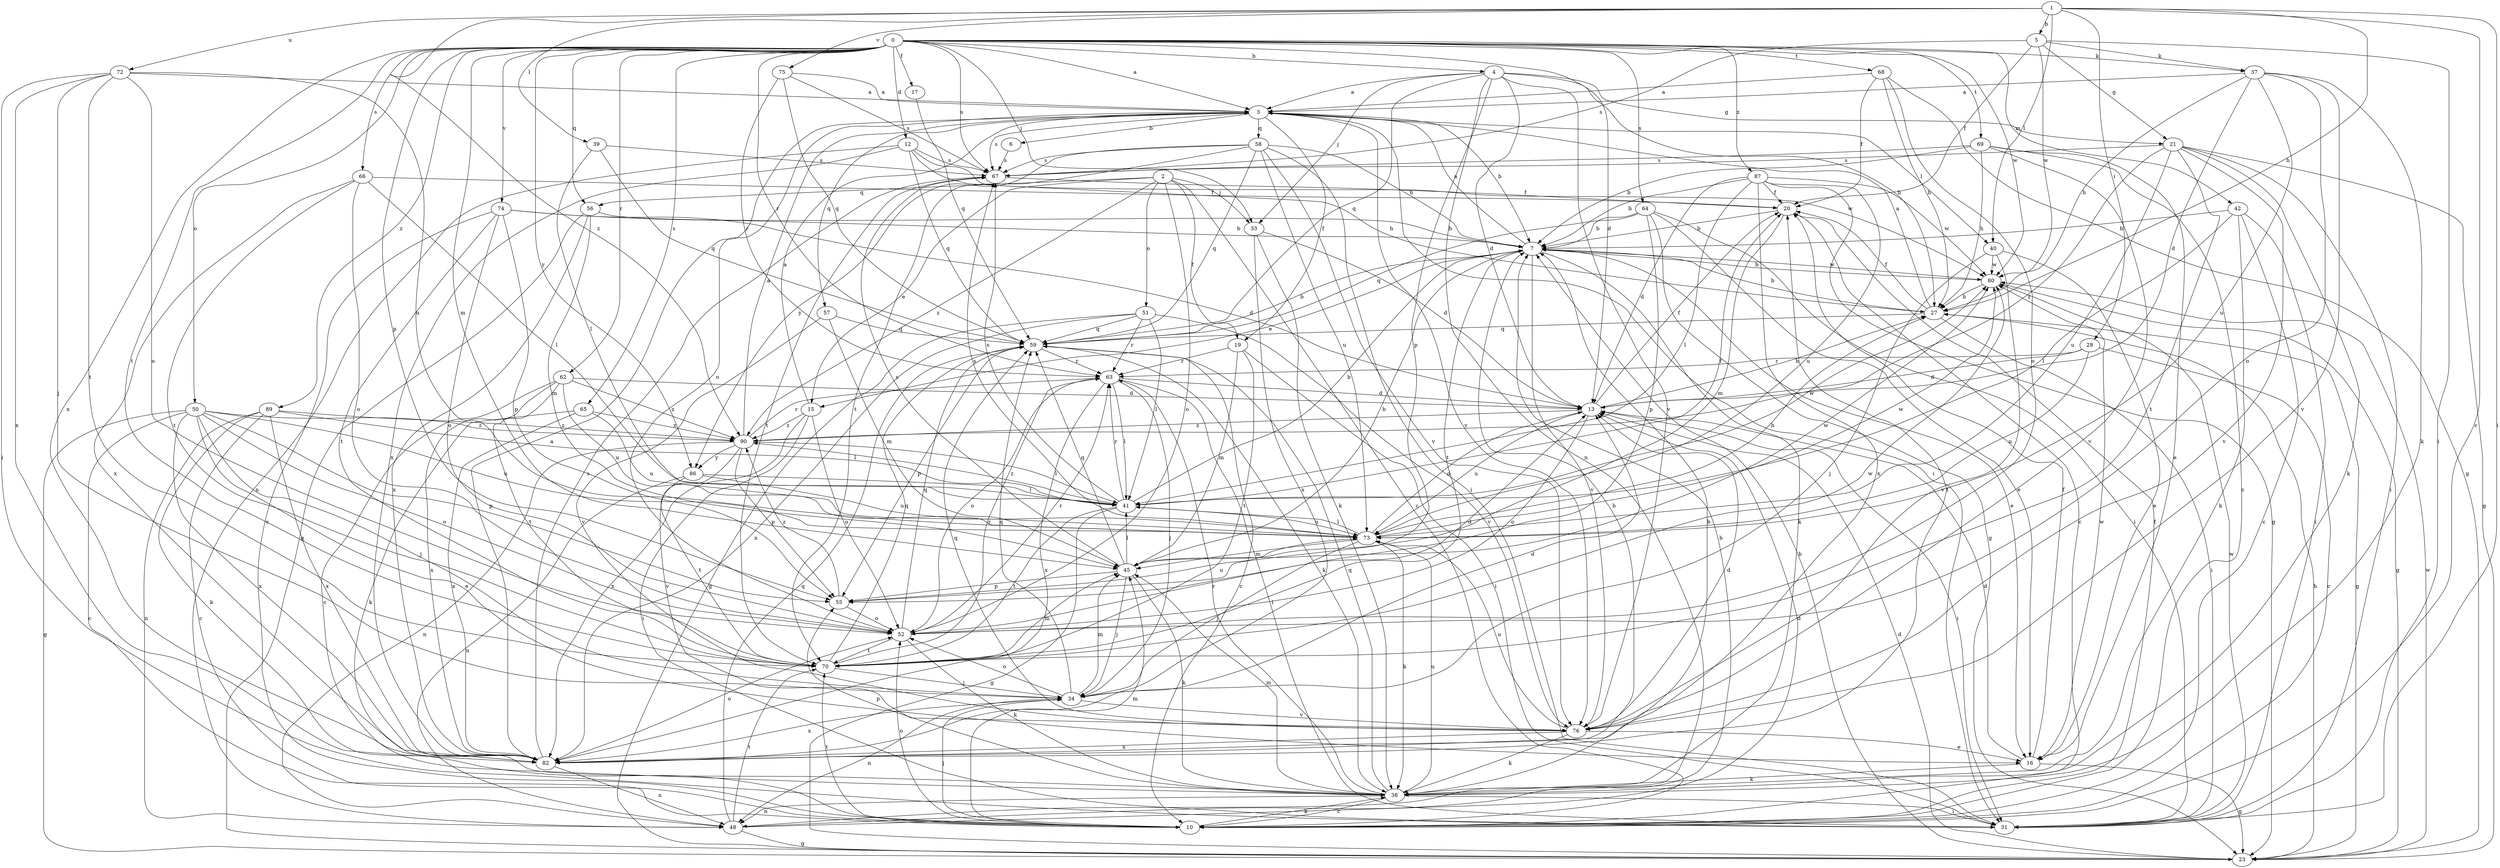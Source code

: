 strict digraph  {
0;
1;
2;
3;
4;
5;
6;
7;
10;
12;
13;
15;
16;
17;
19;
20;
21;
23;
27;
28;
31;
33;
34;
37;
38;
39;
40;
41;
42;
45;
48;
50;
51;
52;
55;
56;
57;
58;
59;
62;
63;
64;
65;
66;
67;
68;
69;
70;
72;
73;
74;
75;
76;
80;
82;
86;
87;
89;
90;
0 -> 3  [label=a];
0 -> 4  [label=b];
0 -> 12  [label=d];
0 -> 13  [label=d];
0 -> 17  [label=f];
0 -> 33  [label=j];
0 -> 37  [label=k];
0 -> 42  [label=m];
0 -> 45  [label=m];
0 -> 50  [label=o];
0 -> 55  [label=p];
0 -> 56  [label=q];
0 -> 62  [label=r];
0 -> 63  [label=r];
0 -> 64  [label=s];
0 -> 65  [label=s];
0 -> 66  [label=s];
0 -> 67  [label=s];
0 -> 68  [label=t];
0 -> 69  [label=t];
0 -> 70  [label=t];
0 -> 74  [label=v];
0 -> 80  [label=w];
0 -> 82  [label=x];
0 -> 86  [label=y];
0 -> 87  [label=z];
0 -> 89  [label=z];
1 -> 5  [label=b];
1 -> 10  [label=c];
1 -> 27  [label=h];
1 -> 28  [label=i];
1 -> 31  [label=i];
1 -> 39  [label=l];
1 -> 40  [label=l];
1 -> 72  [label=u];
1 -> 75  [label=v];
1 -> 90  [label=z];
2 -> 10  [label=c];
2 -> 15  [label=e];
2 -> 19  [label=f];
2 -> 33  [label=j];
2 -> 51  [label=o];
2 -> 52  [label=o];
2 -> 56  [label=q];
2 -> 90  [label=z];
3 -> 6  [label=b];
3 -> 7  [label=b];
3 -> 19  [label=f];
3 -> 31  [label=i];
3 -> 40  [label=l];
3 -> 52  [label=o];
3 -> 57  [label=q];
3 -> 58  [label=q];
3 -> 67  [label=s];
3 -> 76  [label=v];
4 -> 3  [label=a];
4 -> 13  [label=d];
4 -> 21  [label=g];
4 -> 27  [label=h];
4 -> 33  [label=j];
4 -> 48  [label=n];
4 -> 55  [label=p];
4 -> 59  [label=q];
4 -> 76  [label=v];
5 -> 20  [label=f];
5 -> 21  [label=g];
5 -> 31  [label=i];
5 -> 37  [label=k];
5 -> 67  [label=s];
5 -> 80  [label=w];
6 -> 67  [label=s];
7 -> 3  [label=a];
7 -> 15  [label=e];
7 -> 16  [label=e];
7 -> 38  [label=k];
7 -> 70  [label=t];
7 -> 76  [label=v];
7 -> 80  [label=w];
10 -> 20  [label=f];
10 -> 34  [label=j];
10 -> 38  [label=k];
10 -> 45  [label=m];
10 -> 52  [label=o];
10 -> 70  [label=t];
12 -> 27  [label=h];
12 -> 48  [label=n];
12 -> 59  [label=q];
12 -> 67  [label=s];
12 -> 80  [label=w];
12 -> 82  [label=x];
13 -> 20  [label=f];
13 -> 27  [label=h];
13 -> 31  [label=i];
13 -> 52  [label=o];
13 -> 73  [label=u];
13 -> 90  [label=z];
15 -> 3  [label=a];
15 -> 31  [label=i];
15 -> 52  [label=o];
15 -> 82  [label=x];
15 -> 90  [label=z];
16 -> 13  [label=d];
16 -> 20  [label=f];
16 -> 23  [label=g];
16 -> 38  [label=k];
16 -> 80  [label=w];
17 -> 59  [label=q];
19 -> 31  [label=i];
19 -> 45  [label=m];
19 -> 63  [label=r];
19 -> 70  [label=t];
20 -> 7  [label=b];
20 -> 10  [label=c];
20 -> 45  [label=m];
21 -> 23  [label=g];
21 -> 31  [label=i];
21 -> 38  [label=k];
21 -> 67  [label=s];
21 -> 70  [label=t];
21 -> 73  [label=u];
21 -> 76  [label=v];
21 -> 90  [label=z];
23 -> 7  [label=b];
23 -> 13  [label=d];
23 -> 27  [label=h];
23 -> 80  [label=w];
27 -> 3  [label=a];
27 -> 7  [label=b];
27 -> 20  [label=f];
27 -> 23  [label=g];
27 -> 31  [label=i];
27 -> 59  [label=q];
28 -> 10  [label=c];
28 -> 13  [label=d];
28 -> 63  [label=r];
28 -> 73  [label=u];
31 -> 80  [label=w];
33 -> 13  [label=d];
33 -> 38  [label=k];
33 -> 82  [label=x];
34 -> 13  [label=d];
34 -> 45  [label=m];
34 -> 48  [label=n];
34 -> 52  [label=o];
34 -> 59  [label=q];
34 -> 76  [label=v];
34 -> 82  [label=x];
37 -> 3  [label=a];
37 -> 13  [label=d];
37 -> 27  [label=h];
37 -> 38  [label=k];
37 -> 52  [label=o];
37 -> 73  [label=u];
37 -> 76  [label=v];
38 -> 7  [label=b];
38 -> 10  [label=c];
38 -> 31  [label=i];
38 -> 45  [label=m];
38 -> 48  [label=n];
38 -> 55  [label=p];
38 -> 59  [label=q];
38 -> 63  [label=r];
38 -> 73  [label=u];
39 -> 41  [label=l];
39 -> 59  [label=q];
39 -> 67  [label=s];
40 -> 16  [label=e];
40 -> 34  [label=j];
40 -> 76  [label=v];
40 -> 80  [label=w];
41 -> 7  [label=b];
41 -> 20  [label=f];
41 -> 23  [label=g];
41 -> 63  [label=r];
41 -> 67  [label=s];
41 -> 70  [label=t];
41 -> 73  [label=u];
41 -> 80  [label=w];
41 -> 90  [label=z];
42 -> 7  [label=b];
42 -> 10  [label=c];
42 -> 31  [label=i];
42 -> 38  [label=k];
42 -> 41  [label=l];
45 -> 7  [label=b];
45 -> 34  [label=j];
45 -> 38  [label=k];
45 -> 41  [label=l];
45 -> 55  [label=p];
45 -> 59  [label=q];
45 -> 67  [label=s];
45 -> 80  [label=w];
48 -> 7  [label=b];
48 -> 13  [label=d];
48 -> 23  [label=g];
48 -> 59  [label=q];
48 -> 70  [label=t];
50 -> 10  [label=c];
50 -> 16  [label=e];
50 -> 23  [label=g];
50 -> 34  [label=j];
50 -> 52  [label=o];
50 -> 55  [label=p];
50 -> 73  [label=u];
50 -> 82  [label=x];
50 -> 90  [label=z];
51 -> 23  [label=g];
51 -> 41  [label=l];
51 -> 59  [label=q];
51 -> 63  [label=r];
51 -> 76  [label=v];
51 -> 82  [label=x];
52 -> 13  [label=d];
52 -> 38  [label=k];
52 -> 59  [label=q];
52 -> 63  [label=r];
52 -> 70  [label=t];
55 -> 52  [label=o];
55 -> 73  [label=u];
55 -> 90  [label=z];
56 -> 7  [label=b];
56 -> 23  [label=g];
56 -> 45  [label=m];
56 -> 82  [label=x];
57 -> 45  [label=m];
57 -> 59  [label=q];
57 -> 76  [label=v];
58 -> 7  [label=b];
58 -> 31  [label=i];
58 -> 59  [label=q];
58 -> 67  [label=s];
58 -> 70  [label=t];
58 -> 73  [label=u];
58 -> 76  [label=v];
58 -> 86  [label=y];
59 -> 7  [label=b];
59 -> 10  [label=c];
59 -> 38  [label=k];
59 -> 55  [label=p];
59 -> 63  [label=r];
62 -> 10  [label=c];
62 -> 13  [label=d];
62 -> 70  [label=t];
62 -> 73  [label=u];
62 -> 82  [label=x];
62 -> 90  [label=z];
63 -> 13  [label=d];
63 -> 31  [label=i];
63 -> 34  [label=j];
63 -> 41  [label=l];
63 -> 52  [label=o];
63 -> 82  [label=x];
64 -> 7  [label=b];
64 -> 16  [label=e];
64 -> 23  [label=g];
64 -> 31  [label=i];
64 -> 55  [label=p];
64 -> 59  [label=q];
65 -> 38  [label=k];
65 -> 73  [label=u];
65 -> 82  [label=x];
65 -> 90  [label=z];
66 -> 20  [label=f];
66 -> 41  [label=l];
66 -> 52  [label=o];
66 -> 70  [label=t];
66 -> 82  [label=x];
67 -> 20  [label=f];
67 -> 70  [label=t];
68 -> 3  [label=a];
68 -> 20  [label=f];
68 -> 23  [label=g];
68 -> 27  [label=h];
68 -> 52  [label=o];
69 -> 7  [label=b];
69 -> 10  [label=c];
69 -> 16  [label=e];
69 -> 27  [label=h];
69 -> 67  [label=s];
69 -> 76  [label=v];
70 -> 34  [label=j];
70 -> 45  [label=m];
70 -> 59  [label=q];
70 -> 63  [label=r];
70 -> 80  [label=w];
72 -> 3  [label=a];
72 -> 31  [label=i];
72 -> 34  [label=j];
72 -> 52  [label=o];
72 -> 70  [label=t];
72 -> 73  [label=u];
72 -> 82  [label=x];
73 -> 13  [label=d];
73 -> 27  [label=h];
73 -> 34  [label=j];
73 -> 38  [label=k];
73 -> 41  [label=l];
73 -> 45  [label=m];
73 -> 67  [label=s];
73 -> 80  [label=w];
74 -> 7  [label=b];
74 -> 10  [label=c];
74 -> 13  [label=d];
74 -> 52  [label=o];
74 -> 55  [label=p];
74 -> 70  [label=t];
75 -> 3  [label=a];
75 -> 59  [label=q];
75 -> 63  [label=r];
75 -> 67  [label=s];
76 -> 13  [label=d];
76 -> 16  [label=e];
76 -> 38  [label=k];
76 -> 59  [label=q];
76 -> 73  [label=u];
76 -> 82  [label=x];
80 -> 7  [label=b];
80 -> 23  [label=g];
80 -> 27  [label=h];
82 -> 3  [label=a];
82 -> 7  [label=b];
82 -> 20  [label=f];
82 -> 48  [label=n];
82 -> 52  [label=o];
82 -> 67  [label=s];
86 -> 41  [label=l];
86 -> 48  [label=n];
86 -> 70  [label=t];
86 -> 73  [label=u];
87 -> 7  [label=b];
87 -> 13  [label=d];
87 -> 20  [label=f];
87 -> 23  [label=g];
87 -> 41  [label=l];
87 -> 73  [label=u];
87 -> 80  [label=w];
87 -> 82  [label=x];
89 -> 10  [label=c];
89 -> 38  [label=k];
89 -> 41  [label=l];
89 -> 48  [label=n];
89 -> 82  [label=x];
89 -> 90  [label=z];
90 -> 3  [label=a];
90 -> 41  [label=l];
90 -> 48  [label=n];
90 -> 55  [label=p];
90 -> 63  [label=r];
90 -> 76  [label=v];
90 -> 86  [label=y];
}
